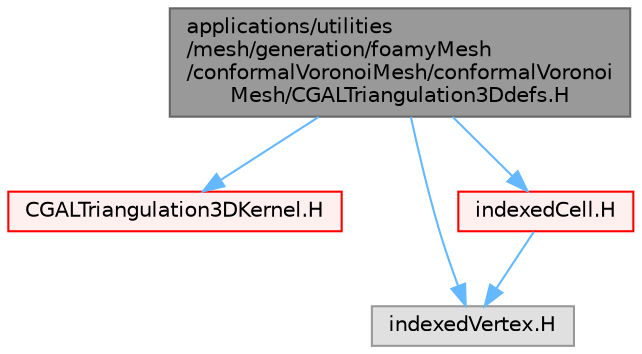 digraph "applications/utilities/mesh/generation/foamyMesh/conformalVoronoiMesh/conformalVoronoiMesh/CGALTriangulation3Ddefs.H"
{
 // LATEX_PDF_SIZE
  bgcolor="transparent";
  edge [fontname=Helvetica,fontsize=10,labelfontname=Helvetica,labelfontsize=10];
  node [fontname=Helvetica,fontsize=10,shape=box,height=0.2,width=0.4];
  Node1 [id="Node000001",label="applications/utilities\l/mesh/generation/foamyMesh\l/conformalVoronoiMesh/conformalVoronoi\lMesh/CGALTriangulation3Ddefs.H",height=0.2,width=0.4,color="gray40", fillcolor="grey60", style="filled", fontcolor="black",tooltip="CGAL data structures used for 3D Delaunay meshing."];
  Node1 -> Node2 [id="edge1_Node000001_Node000002",color="steelblue1",style="solid",tooltip=" "];
  Node2 [id="Node000002",label="CGALTriangulation3DKernel.H",height=0.2,width=0.4,color="red", fillcolor="#FFF0F0", style="filled",URL="$CGALTriangulation3DKernel_8H.html",tooltip=" "];
  Node1 -> Node6 [id="edge2_Node000001_Node000006",color="steelblue1",style="solid",tooltip=" "];
  Node6 [id="Node000006",label="indexedVertex.H",height=0.2,width=0.4,color="grey60", fillcolor="#E0E0E0", style="filled",tooltip=" "];
  Node1 -> Node7 [id="edge3_Node000001_Node000007",color="steelblue1",style="solid",tooltip=" "];
  Node7 [id="Node000007",label="indexedCell.H",height=0.2,width=0.4,color="red", fillcolor="#FFF0F0", style="filled",URL="$indexedCell_8H.html",tooltip=" "];
  Node7 -> Node6 [id="edge4_Node000007_Node000006",color="steelblue1",style="solid",tooltip=" "];
}
